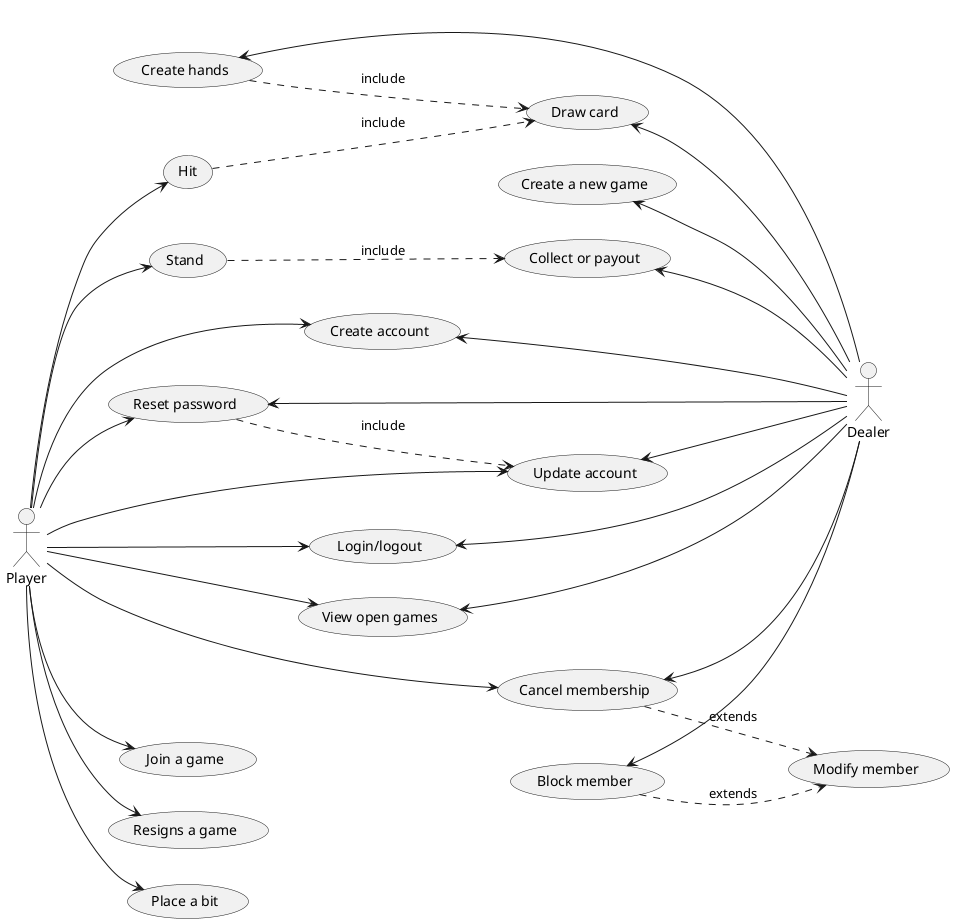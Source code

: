 @startuml
left to right direction

Player --> (Create account)
Player --> (Update account)
Player --> (Reset password)
(Reset password) ..> (Update account): include
Player --> (Cancel membership)
(Cancel membership) ..> (Modify member): extends
Player --> (Login/logout)

Player --> (View open games)
Player --> (Join a game)
Player --> (Resigns a game)

Player --> (Place a bit)
Player --> (Hit)
(Hit) ..> (Draw card): include
Player --> (Stand)
(Stand) ..> (Collect or payout): include

(Login/logout) <-- Dealer
(Create account) <-- Dealer
(Update account) <-- Dealer
(Cancel membership) <-- Dealer
(Block member) <-- Dealer
(Block member) ..> (Modify member): extends
(Reset password) <-- Dealer
(View open games) <-- Dealer
(Create a new game) <-- Dealer
(Create hands) <-- Dealer
(Create hands) ..> (Draw card): include
(Draw card) <-- Dealer
(Collect or payout) <-- Dealer

@enduml
